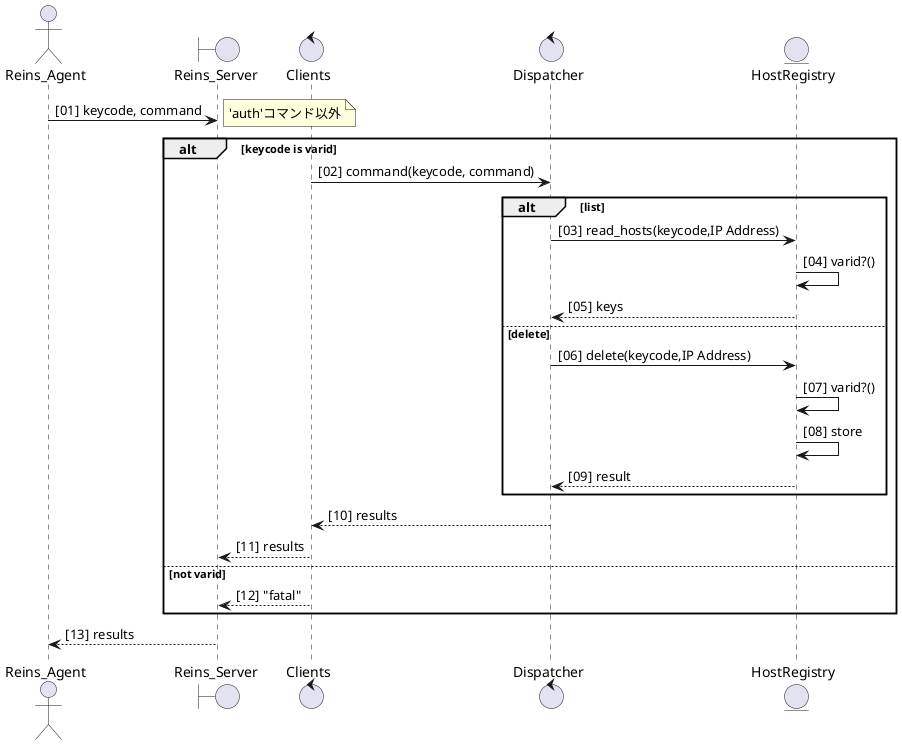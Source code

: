 @startuml

actor Reins_Agent as user
boundary Reins_Server as server
control Clients as clients
control Dispatcher as dispatch
entity HostRegistry as host

autonumber "[00]"

user -> server: keycode, command
note right: 'auth'コマンド以外

alt keycode is varid
  clients -> dispatch: command(keycode, command)

  alt list
    dispatch -> host: read_hosts(keycode,IP Address)
    host -> host: varid?()
    host --> dispatch: keys

  else delete
    dispatch -> host: delete(keycode,IP Address)
    host -> host: varid?()
    host -> host: store
    host --> dispatch: result
  end

  dispatch --> clients: results
  clients --> server: results

else not varid
  clients --> server: "fatal"
end

server --> user: results

@enduml
